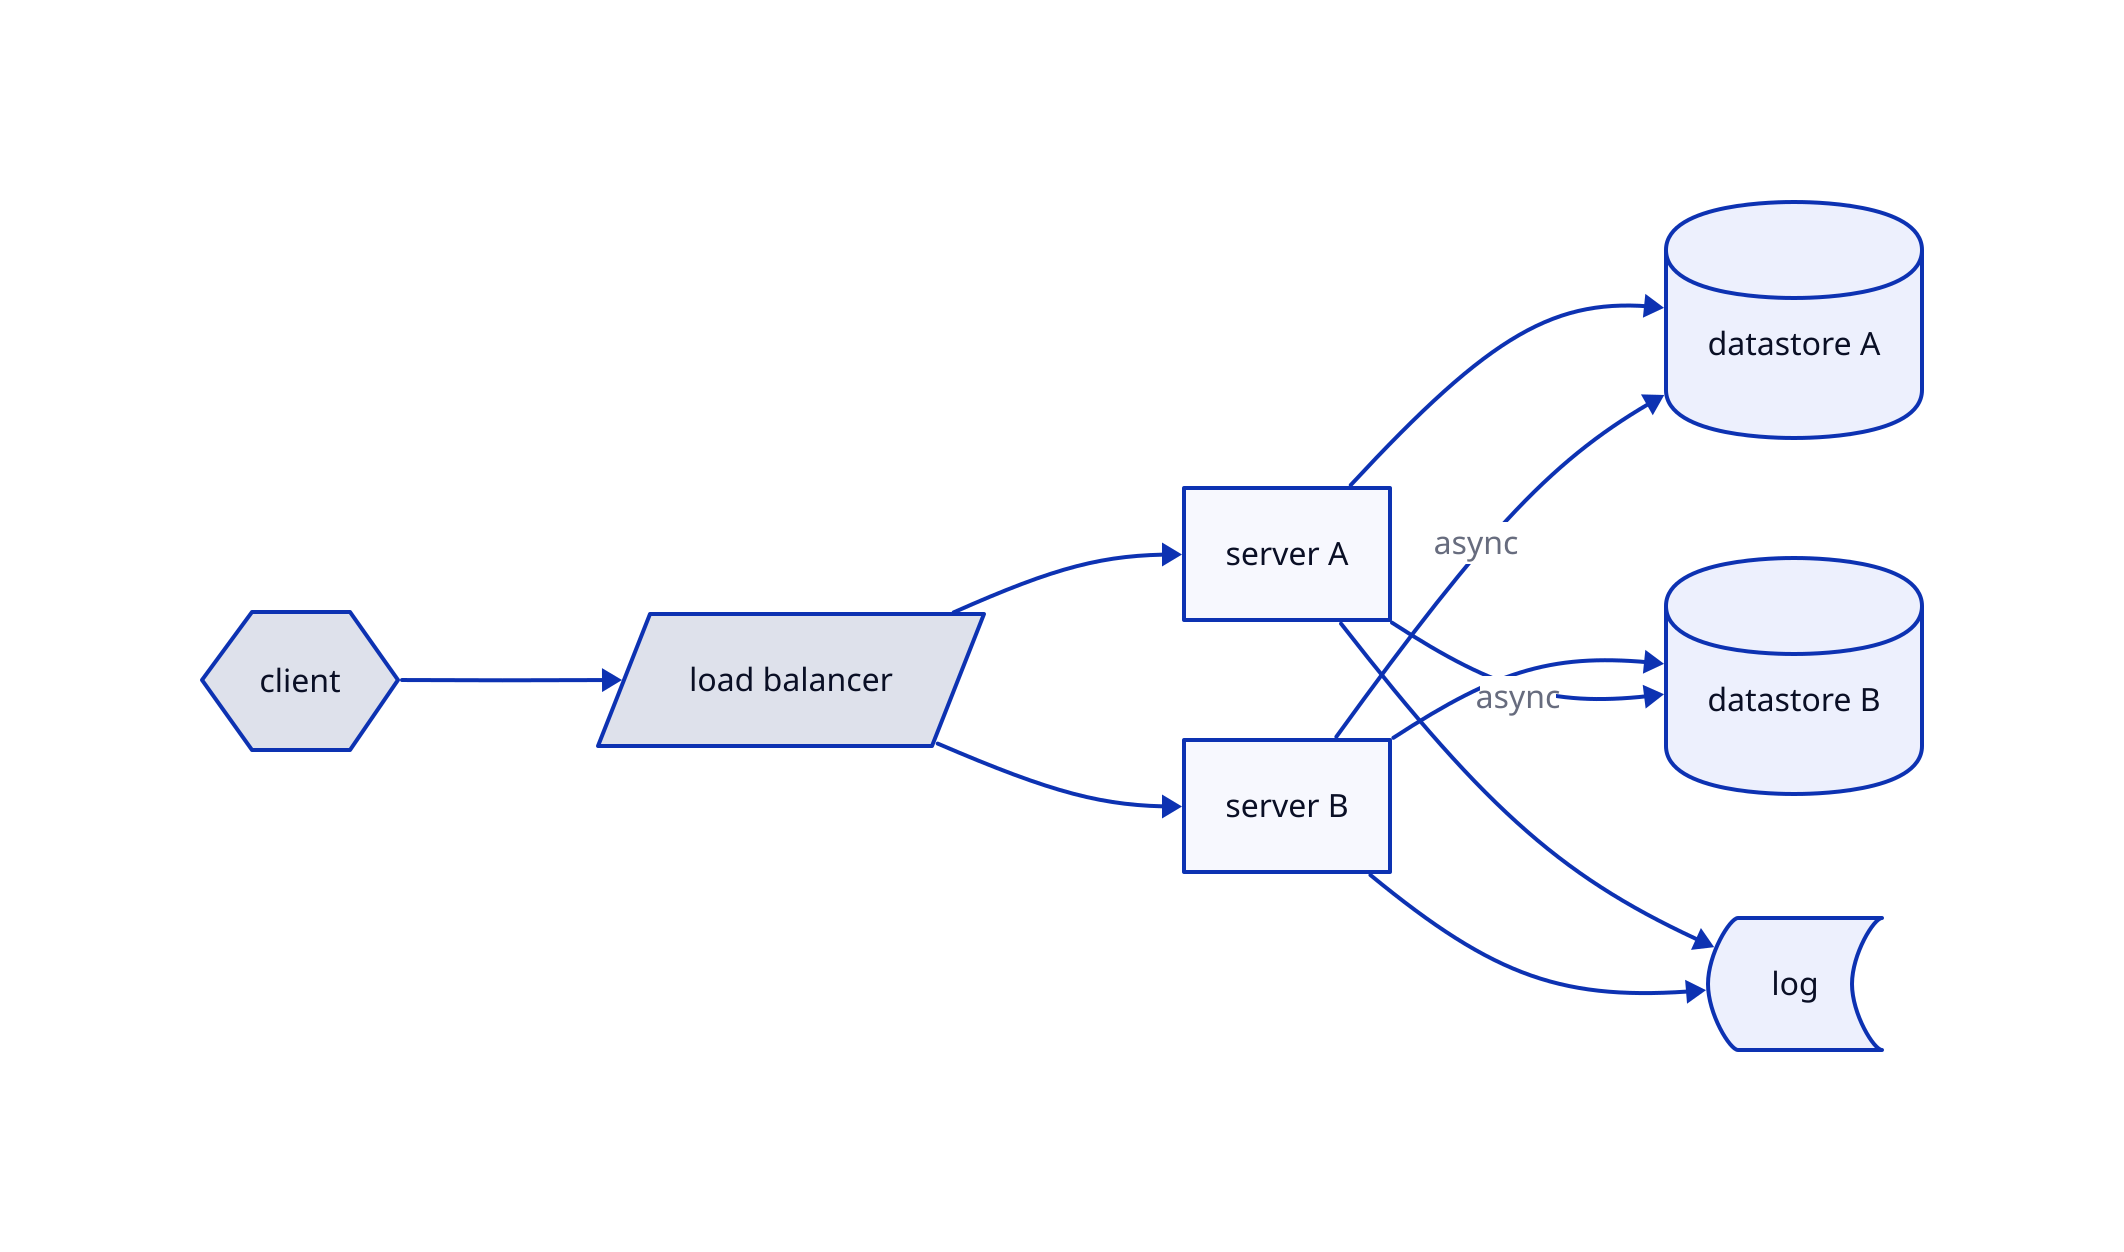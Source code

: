 direction: right

client: {
  shape: hexagon
}

dbA: {
  label: "datastore A"
  shape: cylinder
}

dbB: {
  label: "datastore B"
  shape: cylinder
}

lb: {
  label: "load balancer"
  shape: parallelogram
}

log: {
  shape: stored_data
}

client -> lb
lb -> "server A"
lb -> "server B"

"server A" -> dbA
"server B" -> dbB

"server A" -> dbB: async
"server B" -> dbA: async

"server A" -> log
"server B" -> log
